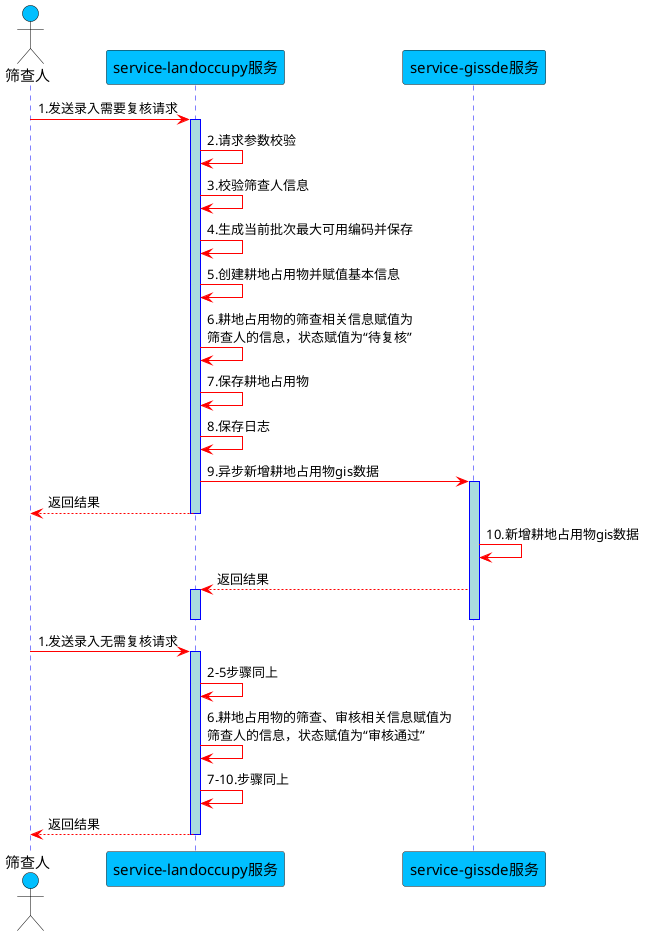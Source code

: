 @startuml
skinparam sequence {
ArrowColor red
ActorBorderColor black
LifeLineBorderColor blue
LifeLineBackgroundColor #A9DCDF


ParticipantBackgroundColor DeepSkyBlue
ParticipantFontName Aapex
ParticipantFontSize 15
ParticipantFontColor black

ActorBackgroundColor DeepSkyBlue
ActorFontColor black
ActorFontSize 15
ActorFontName Aapex
}

actor 筛查人
participant "service-landoccupy服务" as A
participant "service-gissde服务" as B

筛查人 -> A: 1.发送录入需要复核请求
activate A

A -> A: 2.请求参数校验
A -> A: 3.校验筛查人信息
A -> A: 4.生成当前批次最大可用编码并保存

A -> A: 5.创建耕地占用物并赋值基本信息
A -> A: 6.耕地占用物的筛查相关信息赋值为\n筛查人的信息，状态赋值为“待复核”
A -> A: 7.保存耕地占用物
A -> A: 8.保存日志
A -> B: 9.异步新增耕地占用物gis数据
activate B
A --> 筛查人: 返回结果
deactivate A
B -> B: 10.新增耕地占用物gis数据

B --> A : 返回结果
activate A
deactivate B
deactivate A
actor 筛查人
participant "service-landoccupy服务" as A
participant "service-gissde服务" as B




筛查人 -> A: 1.发送录入无需复核请求
activate A
A -> A: 2-5步骤同上
 A-> A: 6.耕地占用物的筛查、审核相关信息赋值为\n筛查人的信息，状态赋值为“审核通过”
A -> A: 7-10.步骤同上
A --> 筛查人: 返回结果
deactivate A



@enduml